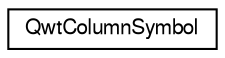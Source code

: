 digraph G
{
  edge [fontname="FreeSans",fontsize="10",labelfontname="FreeSans",labelfontsize="10"];
  node [fontname="FreeSans",fontsize="10",shape=record];
  rankdir="LR";
  Node1 [label="QwtColumnSymbol",height=0.2,width=0.4,color="black", fillcolor="white", style="filled",URL="$class_qwt_column_symbol.html",tooltip="A drawing primitive for columns."];
}
